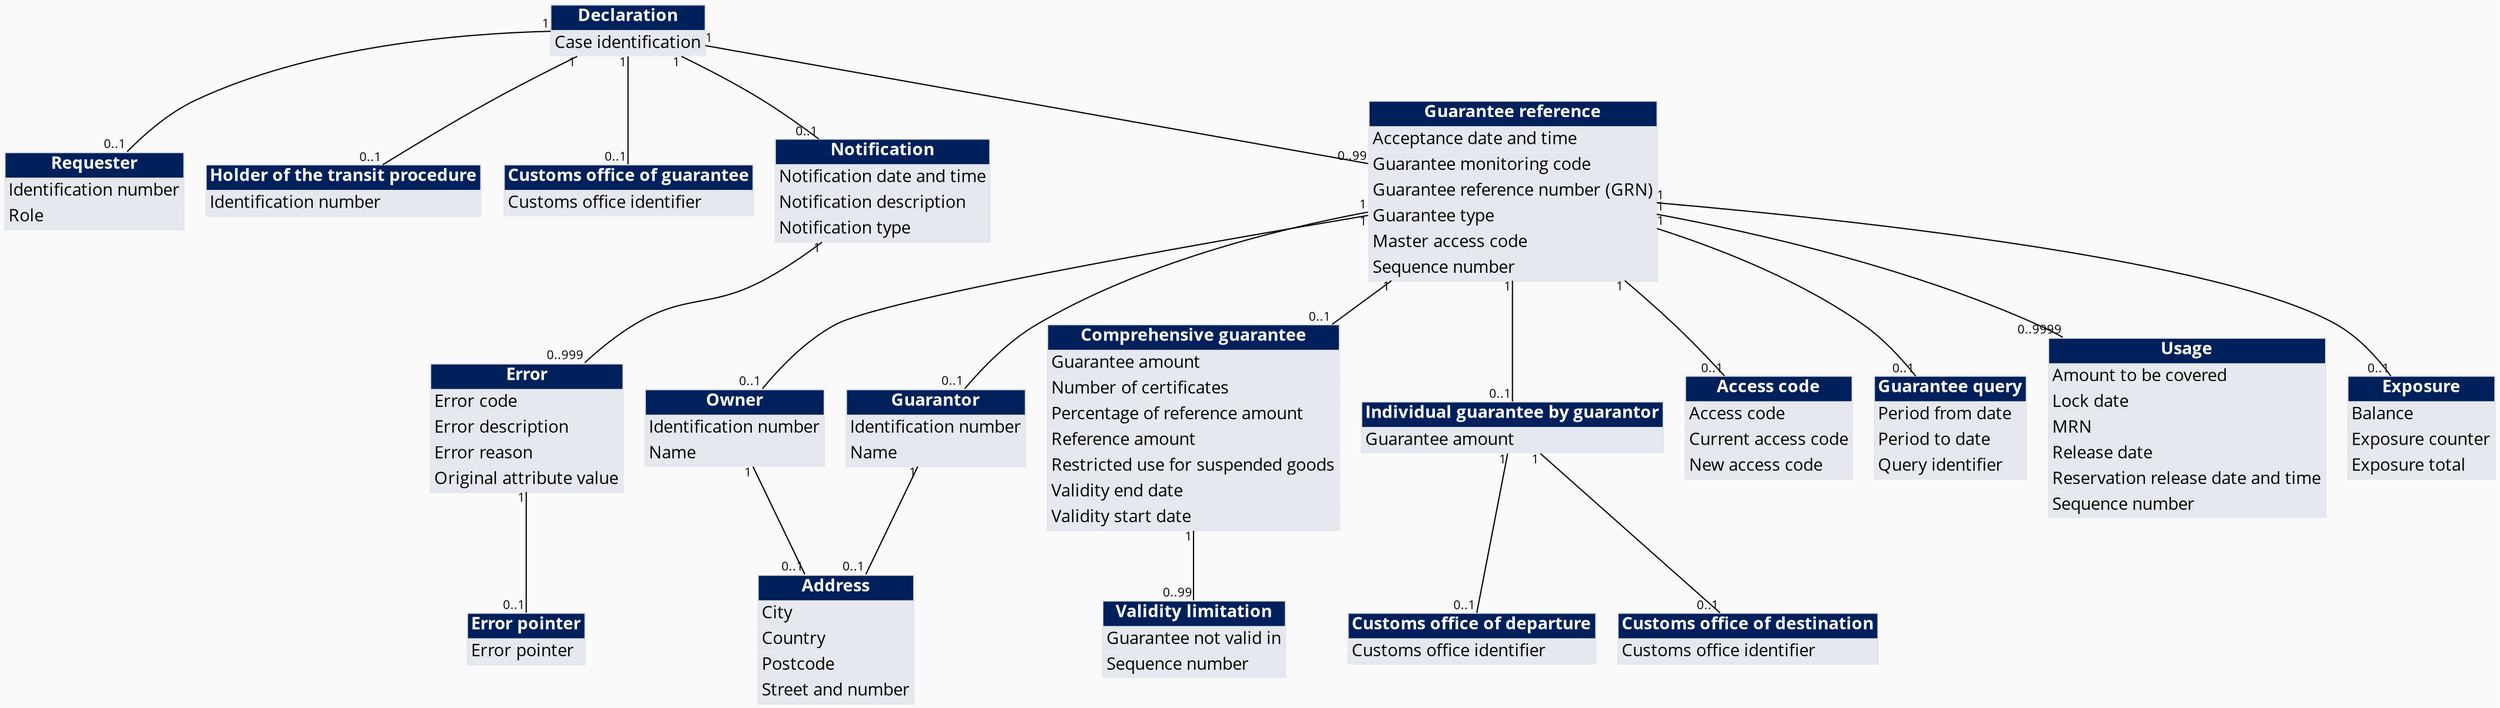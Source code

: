 Graph ClassDiagram {
bgcolor="#fafafa"
node [shape=plain, fontname="Open Sans"]
edge [fontname="Open Sans" width="2"]
"FIg-001" -- "FIg-002" [headlabel="0..1" taillabel="1" fontsize=10]
"FIg-001" -- "FIg-003" [headlabel="0..1" taillabel="1" fontsize=10]
"FIg-001" -- "FIg-004" [headlabel="0..1" taillabel="1" fontsize=10]
"FIg-001" -- "FIg-028" [headlabel="0..1" taillabel="1" fontsize=10]
"FIg-001" -- "FIg-120" [headlabel="0..99" taillabel="1" fontsize=10]
"FIg-007" -- "FIg-083" [headlabel="0..1" taillabel="1" fontsize=10]
"FIg-013" -- "FIg-083" [headlabel="0..1" taillabel="1" fontsize=10]
"FIg-017" -- "FIg-023" [headlabel="0..1" taillabel="1" fontsize=10]
"FIg-018" -- "FIg-020" [headlabel="0..99" taillabel="1" fontsize=10]
"FIg-021" -- "FIg-104" [headlabel="0..1" taillabel="1" fontsize=10]
"FIg-021" -- "FIg-123" [headlabel="0..1" taillabel="1" fontsize=10]
"FIg-028" -- "FIg-017" [headlabel="0..999" taillabel="1" fontsize=10]
"FIg-120" -- "FIg-005" [headlabel="0..1" taillabel="1" fontsize=10]
"FIg-120" -- "FIg-006" [headlabel="0..1" taillabel="1" fontsize=10]
"FIg-120" -- "FIg-007" [headlabel="0..1" taillabel="1" fontsize=10]
"FIg-120" -- "FIg-008" [headlabel="0..9999" taillabel="1" fontsize=10]
"FIg-120" -- "FIg-010" [headlabel="0..1" taillabel="1" fontsize=10]
"FIg-120" -- "FIg-013" [headlabel="0..1" taillabel="1" fontsize=10]
"FIg-120" -- "FIg-018" [headlabel="0..1" taillabel="1" fontsize=10]
"FIg-120" -- "FIg-021" [headlabel="0..1" taillabel="1" fontsize=10]
"FIg-001" [label=<<table border="0" cellspacing="0" cellborder="1" color="#E3E5E9"><tr><td bgcolor="#00205B"><font color="white"><b>Declaration</b></font></td></tr><tr><td bgcolor="#e5e8ee" align="left" sides="LR">Case identification</td></tr></table>>]
"FIg-002" [label=<<table border="0" cellspacing="0" cellborder="1" color="#E3E5E9"><tr><td bgcolor="#00205B"><font color="white"><b>Requester</b></font></td></tr><tr><td bgcolor="#e5e8ee" align="left" sides="LR">Identification number</td></tr><tr><td bgcolor="#e5e8ee" align="left" sides="LRB">Role</td></tr></table>>]
"FIg-003" [label=<<table border="0" cellspacing="0" cellborder="1" color="#E3E5E9"><tr><td bgcolor="#00205B"><font color="white"><b>Holder of the transit procedure</b></font></td></tr><tr><td bgcolor="#e5e8ee" align="left" sides="LRB">Identification number</td></tr></table>>]
"FIg-004" [label=<<table border="0" cellspacing="0" cellborder="1" color="#E3E5E9"><tr><td bgcolor="#00205B"><font color="white"><b>Customs office of guarantee</b></font></td></tr><tr><td bgcolor="#e5e8ee" align="left" sides="LR">Customs office identifier</td></tr></table>>]
"FIg-005" [label=<<table border="0" cellspacing="0" cellborder="1" color="#E3E5E9"><tr><td bgcolor="#00205B"><font color="white"><b>Access code</b></font></td></tr><tr><td bgcolor="#e5e8ee" align="left" sides="LR">Access code</td></tr><tr><td bgcolor="#e5e8ee" align="left" sides="LR">Current access code</td></tr><tr><td bgcolor="#e5e8ee" align="left" sides="LRB">New access code</td></tr></table>>]
"FIg-006" [label=<<table border="0" cellspacing="0" cellborder="1" color="#E3E5E9"><tr><td bgcolor="#00205B"><font color="white"><b>Guarantee query</b></font></td></tr><tr><td bgcolor="#e5e8ee" align="left" sides="LR">Period from date</td></tr><tr><td bgcolor="#e5e8ee" align="left" sides="LR">Period to date</td></tr><tr><td bgcolor="#e5e8ee" align="left" sides="LRB">Query identifier</td></tr></table>>]
"FIg-007" [label=<<table border="0" cellspacing="0" cellborder="1" color="#E3E5E9"><tr><td bgcolor="#00205B"><font color="white"><b>Owner</b></font></td></tr><tr><td bgcolor="#e5e8ee" align="left" sides="LR">Identification number</td></tr><tr><td bgcolor="#e5e8ee" align="left" sides="LR">Name</td></tr></table>>]
"FIg-008" [label=<<table border="0" cellspacing="0" cellborder="1" color="#E3E5E9"><tr><td bgcolor="#00205B"><font color="white"><b>Usage</b></font></td></tr><tr><td bgcolor="#e5e8ee" align="left" sides="LR">Amount to be covered</td></tr><tr><td bgcolor="#e5e8ee" align="left" sides="LR">Lock date</td></tr><tr><td bgcolor="#e5e8ee" align="left" sides="LR">MRN</td></tr><tr><td bgcolor="#e5e8ee" align="left" sides="LR">Release date</td></tr><tr><td bgcolor="#e5e8ee" align="left" sides="LR">Reservation release date and time</td></tr><tr><td bgcolor="#e5e8ee" align="left" sides="LR">Sequence number</td></tr></table>>]
"FIg-010" [label=<<table border="0" cellspacing="0" cellborder="1" color="#E3E5E9"><tr><td bgcolor="#00205B"><font color="white"><b>Exposure</b></font></td></tr><tr><td bgcolor="#e5e8ee" align="left" sides="LR">Balance</td></tr><tr><td bgcolor="#e5e8ee" align="left" sides="LR">Exposure counter</td></tr><tr><td bgcolor="#e5e8ee" align="left" sides="LRB">Exposure total</td></tr></table>>]
"FIg-013" [label=<<table border="0" cellspacing="0" cellborder="1" color="#E3E5E9"><tr><td bgcolor="#00205B"><font color="white"><b>Guarantor</b></font></td></tr><tr><td bgcolor="#e5e8ee" align="left" sides="LR">Identification number</td></tr><tr><td bgcolor="#e5e8ee" align="left" sides="LRB">Name</td></tr></table>>]
"FIg-017" [label=<<table border="0" cellspacing="0" cellborder="1" color="#E3E5E9"><tr><td bgcolor="#00205B"><font color="white"><b>Error</b></font></td></tr><tr><td bgcolor="#e5e8ee" align="left" sides="LR">Error code</td></tr><tr><td bgcolor="#e5e8ee" align="left" sides="LR">Error description</td></tr><tr><td bgcolor="#e5e8ee" align="left" sides="LR">Error reason</td></tr><tr><td bgcolor="#e5e8ee" align="left" sides="LRB">Original attribute value</td></tr></table>>]
"FIg-018" [label=<<table border="0" cellspacing="0" cellborder="1" color="#E3E5E9"><tr><td bgcolor="#00205B"><font color="white"><b>Comprehensive guarantee</b></font></td></tr><tr><td bgcolor="#e5e8ee" align="left" sides="LR">Guarantee amount</td></tr><tr><td bgcolor="#e5e8ee" align="left" sides="LR">Number of certificates</td></tr><tr><td bgcolor="#e5e8ee" align="left" sides="LR">Percentage of reference amount</td></tr><tr><td bgcolor="#e5e8ee" align="left" sides="LR">Reference amount</td></tr><tr><td bgcolor="#e5e8ee" align="left" sides="LR">Restricted use for suspended goods</td></tr><tr><td bgcolor="#e5e8ee" align="left" sides="LR">Validity end date</td></tr><tr><td bgcolor="#e5e8ee" align="left" sides="LRB">Validity start date</td></tr></table>>]
"FIg-020" [label=<<table border="0" cellspacing="0" cellborder="1" color="#E3E5E9"><tr><td bgcolor="#00205B"><font color="white"><b>Validity limitation</b></font></td></tr><tr><td bgcolor="#e5e8ee" align="left" sides="LR">Guarantee not valid in</td></tr><tr><td bgcolor="#e5e8ee" align="left" sides="LR">Sequence number</td></tr></table>>]
"FIg-021" [label=<<table border="0" cellspacing="0" cellborder="1" color="#E3E5E9"><tr><td bgcolor="#00205B"><font color="white"><b>Individual guarantee by guarantor</b></font></td></tr><tr><td bgcolor="#e5e8ee" align="left" sides="LR">Guarantee amount</td></tr></table>>]
"FIg-023" [label=<<table border="0" cellspacing="0" cellborder="1" color="#E3E5E9"><tr><td bgcolor="#00205B"><font color="white"><b>Error pointer</b></font></td></tr><tr><td bgcolor="#e5e8ee" align="left" sides="LRB">Error pointer</td></tr></table>>]
"FIg-028" [label=<<table border="0" cellspacing="0" cellborder="1" color="#E3E5E9"><tr><td bgcolor="#00205B"><font color="white"><b>Notification</b></font></td></tr><tr><td bgcolor="#e5e8ee" align="left" sides="LR">Notification date and time</td></tr><tr><td bgcolor="#e5e8ee" align="left" sides="LR">Notification description</td></tr><tr><td bgcolor="#e5e8ee" align="left" sides="LRB">Notification type</td></tr></table>>]
"FIg-083" [label=<<table border="0" cellspacing="0" cellborder="1" color="#E3E5E9"><tr><td bgcolor="#00205B"><font color="white"><b>Address</b></font></td></tr><tr><td bgcolor="#e5e8ee" align="left" sides="LR">City</td></tr><tr><td bgcolor="#e5e8ee" align="left" sides="LR">Country</td></tr><tr><td bgcolor="#e5e8ee" align="left" sides="LR">Postcode</td></tr><tr><td bgcolor="#e5e8ee" align="left" sides="LRB">Street and number</td></tr></table>>]
"FIg-104" [label=<<table border="0" cellspacing="0" cellborder="1" color="#E3E5E9"><tr><td bgcolor="#00205B"><font color="white"><b>Customs office of departure</b></font></td></tr><tr><td bgcolor="#e5e8ee" align="left" sides="LR">Customs office identifier</td></tr></table>>]
"FIg-120" [label=<<table border="0" cellspacing="0" cellborder="1" color="#E3E5E9"><tr><td bgcolor="#00205B"><font color="white"><b>Guarantee reference</b></font></td></tr><tr><td bgcolor="#e5e8ee" align="left" sides="LR">Acceptance date and time</td></tr><tr><td bgcolor="#e5e8ee" align="left" sides="LR">Guarantee monitoring code</td></tr><tr><td bgcolor="#e5e8ee" align="left" sides="LR">Guarantee reference number (GRN)</td></tr><tr><td bgcolor="#e5e8ee" align="left" sides="LR">Guarantee type</td></tr><tr><td bgcolor="#e5e8ee" align="left" sides="LR">Master access code</td></tr><tr><td bgcolor="#e5e8ee" align="left" sides="LRB">Sequence number</td></tr></table>>]
"FIg-123" [label=<<table border="0" cellspacing="0" cellborder="1" color="#E3E5E9"><tr><td bgcolor="#00205B"><font color="white"><b>Customs office of destination</b></font></td></tr><tr><td bgcolor="#e5e8ee" align="left" sides="LR">Customs office identifier</td></tr></table>>]
}
